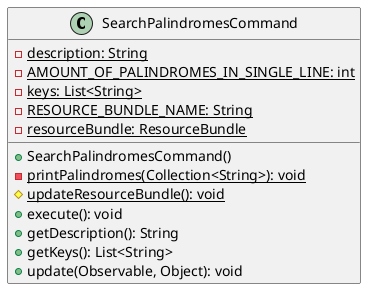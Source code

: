 @startuml

    class SearchPalindromesCommand {
        {static} -description: String
        {static} -AMOUNT_OF_PALINDROMES_IN_SINGLE_LINE: int
        {static} -keys: List<String>
        {static} -RESOURCE_BUNDLE_NAME: String
        {static} -resourceBundle: ResourceBundle
        +SearchPalindromesCommand()
        {static} -printPalindromes(Collection<String>): void
        {static} #updateResourceBundle(): void
        +execute(): void
        +getDescription(): String
        +getKeys(): List<String>
        +update(Observable, Object): void
    }

@enduml
